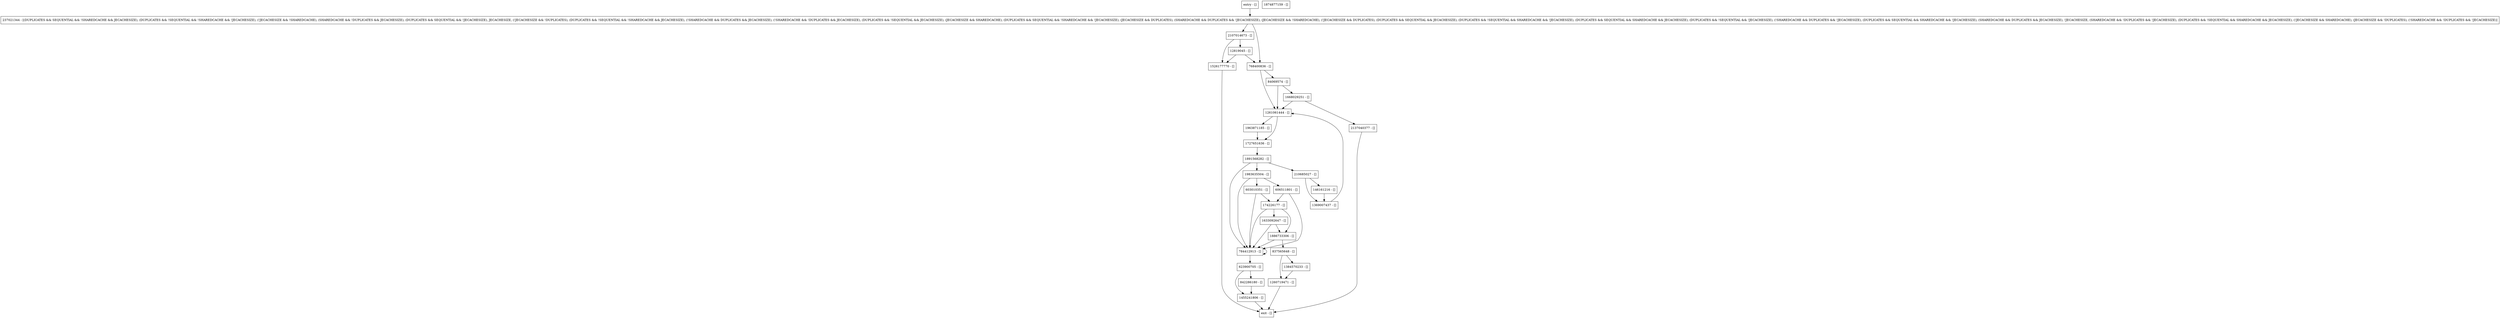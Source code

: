 digraph retrieveNextCheckForInsertion {
node [shape=record];
1668029251 [label="1668029251 - []"];
842286180 [label="842286180 - []"];
174226177 [label="174226177 - []"];
1526177770 [label="1526177770 - []"];
210685027 [label="210685027 - []"];
237021344 [label="237021344 - [(DUPLICATES && SEQUENTIAL && !SHAREDCACHE && JECACHESIZE), (DUPLICATES && !SEQUENTIAL && !SHAREDCACHE && !JECACHESIZE), (!JECACHESIZE && !SHAREDCACHE), (SHAREDCACHE && !DUPLICATES && JECACHESIZE), (DUPLICATES && SEQUENTIAL && !JECACHESIZE), JECACHESIZE, (!JECACHESIZE && !DUPLICATES), (DUPLICATES && !SEQUENTIAL && !SHAREDCACHE && JECACHESIZE), (!SHAREDCACHE && DUPLICATES && JECACHESIZE), (!SHAREDCACHE && !DUPLICATES && JECACHESIZE), (DUPLICATES && !SEQUENTIAL && JECACHESIZE), (JECACHESIZE && SHAREDCACHE), (DUPLICATES && SEQUENTIAL && !SHAREDCACHE && !JECACHESIZE), (JECACHESIZE && DUPLICATES), (SHAREDCACHE && DUPLICATES && !JECACHESIZE), (JECACHESIZE && !SHAREDCACHE), (!JECACHESIZE && DUPLICATES), (DUPLICATES && SEQUENTIAL && JECACHESIZE), (DUPLICATES && !SEQUENTIAL && SHAREDCACHE && !JECACHESIZE), (DUPLICATES && SEQUENTIAL && SHAREDCACHE && JECACHESIZE), (DUPLICATES && !SEQUENTIAL && !JECACHESIZE), (!SHAREDCACHE && DUPLICATES && !JECACHESIZE), (DUPLICATES && SEQUENTIAL && SHAREDCACHE && !JECACHESIZE), (SHAREDCACHE && DUPLICATES && JECACHESIZE), !JECACHESIZE, (SHAREDCACHE && !DUPLICATES && !JECACHESIZE), (DUPLICATES && !SEQUENTIAL && SHAREDCACHE && JECACHESIZE), (!JECACHESIZE && SHAREDCACHE), (JECACHESIZE && !DUPLICATES), (!SHAREDCACHE && !DUPLICATES && !JECACHESIZE)]"];
146161216 [label="146161216 - []"];
1633092647 [label="1633092647 - []"];
1260719471 [label="1260719471 - []"];
2137040377 [label="2137040377 - []"];
1963871185 [label="1963871185 - []"];
1874877159 [label="1874877159 - []"];
623900705 [label="623900705 - []"];
12819045 [label="12819045 - []"];
784412913 [label="784412913 - []"];
768400836 [label="768400836 - []"];
1384570233 [label="1384570233 - []"];
1727651636 [label="1727651636 - []"];
1891568282 [label="1891568282 - []"];
603010351 [label="603010351 - []"];
837565648 [label="837565648 - []"];
1261061444 [label="1261061444 - []"];
entry [label="entry - []"];
exit [label="exit - []"];
2107014673 [label="2107014673 - []"];
1455241806 [label="1455241806 - []"];
606511801 [label="606511801 - []"];
84069574 [label="84069574 - []"];
1983635504 [label="1983635504 - []"];
1369007437 [label="1369007437 - []"];
1886733306 [label="1886733306 - []"];
entry;
exit;
1668029251 -> 1261061444;
1668029251 -> 2137040377;
842286180 -> 1455241806;
174226177 -> 784412913;
174226177 -> 1886733306;
174226177 -> 1633092647;
1526177770 -> exit;
210685027 -> 146161216;
210685027 -> 1369007437;
237021344 -> 2107014673;
237021344 -> 768400836;
146161216 -> 1369007437;
1633092647 -> 784412913;
1633092647 -> 1886733306;
1260719471 -> exit;
2137040377 -> exit;
1963871185 -> 1727651636;
623900705 -> 1455241806;
623900705 -> 842286180;
12819045 -> 1526177770;
12819045 -> 768400836;
784412913 -> 784412913;
784412913 -> 623900705;
768400836 -> 1261061444;
768400836 -> 84069574;
1384570233 -> 1260719471;
1727651636 -> 1891568282;
1891568282 -> 210685027;
1891568282 -> 784412913;
1891568282 -> 1983635504;
603010351 -> 174226177;
603010351 -> 784412913;
837565648 -> 1260719471;
837565648 -> 1384570233;
1261061444 -> 1963871185;
1261061444 -> 1727651636;
entry -> 237021344;
2107014673 -> 1526177770;
2107014673 -> 12819045;
1455241806 -> exit;
606511801 -> 174226177;
606511801 -> 784412913;
84069574 -> 1668029251;
84069574 -> 1261061444;
1983635504 -> 606511801;
1983635504 -> 784412913;
1983635504 -> 603010351;
1369007437 -> 1261061444;
1886733306 -> 784412913;
1886733306 -> 837565648;
}
